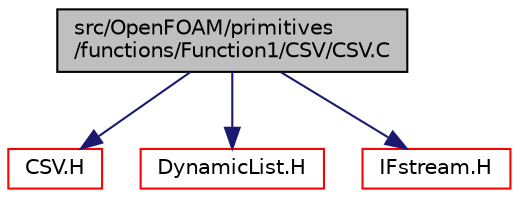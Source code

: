 digraph "src/OpenFOAM/primitives/functions/Function1/CSV/CSV.C"
{
  bgcolor="transparent";
  edge [fontname="Helvetica",fontsize="10",labelfontname="Helvetica",labelfontsize="10"];
  node [fontname="Helvetica",fontsize="10",shape=record];
  Node1 [label="src/OpenFOAM/primitives\l/functions/Function1/CSV/CSV.C",height=0.2,width=0.4,color="black", fillcolor="grey75", style="filled", fontcolor="black"];
  Node1 -> Node2 [color="midnightblue",fontsize="10",style="solid",fontname="Helvetica"];
  Node2 [label="CSV.H",height=0.2,width=0.4,color="red",URL="$a09172.html"];
  Node1 -> Node3 [color="midnightblue",fontsize="10",style="solid",fontname="Helvetica"];
  Node3 [label="DynamicList.H",height=0.2,width=0.4,color="red",URL="$a07949.html"];
  Node1 -> Node4 [color="midnightblue",fontsize="10",style="solid",fontname="Helvetica"];
  Node4 [label="IFstream.H",height=0.2,width=0.4,color="red",URL="$a08099.html"];
}
